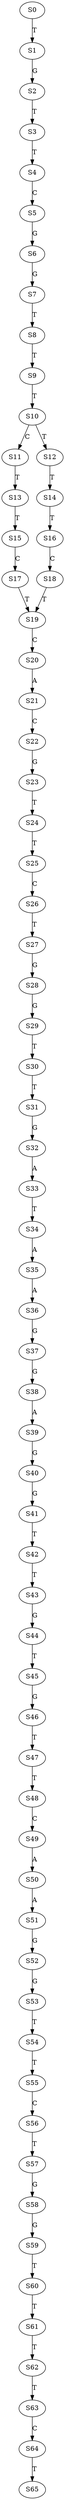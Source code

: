 strict digraph  {
	S0 -> S1 [ label = T ];
	S1 -> S2 [ label = G ];
	S2 -> S3 [ label = T ];
	S3 -> S4 [ label = T ];
	S4 -> S5 [ label = C ];
	S5 -> S6 [ label = G ];
	S6 -> S7 [ label = G ];
	S7 -> S8 [ label = T ];
	S8 -> S9 [ label = T ];
	S9 -> S10 [ label = T ];
	S10 -> S11 [ label = C ];
	S10 -> S12 [ label = T ];
	S11 -> S13 [ label = T ];
	S12 -> S14 [ label = T ];
	S13 -> S15 [ label = T ];
	S14 -> S16 [ label = T ];
	S15 -> S17 [ label = C ];
	S16 -> S18 [ label = C ];
	S17 -> S19 [ label = T ];
	S18 -> S19 [ label = T ];
	S19 -> S20 [ label = C ];
	S20 -> S21 [ label = A ];
	S21 -> S22 [ label = C ];
	S22 -> S23 [ label = G ];
	S23 -> S24 [ label = T ];
	S24 -> S25 [ label = T ];
	S25 -> S26 [ label = C ];
	S26 -> S27 [ label = T ];
	S27 -> S28 [ label = G ];
	S28 -> S29 [ label = G ];
	S29 -> S30 [ label = T ];
	S30 -> S31 [ label = T ];
	S31 -> S32 [ label = G ];
	S32 -> S33 [ label = A ];
	S33 -> S34 [ label = T ];
	S34 -> S35 [ label = A ];
	S35 -> S36 [ label = A ];
	S36 -> S37 [ label = G ];
	S37 -> S38 [ label = G ];
	S38 -> S39 [ label = A ];
	S39 -> S40 [ label = G ];
	S40 -> S41 [ label = G ];
	S41 -> S42 [ label = T ];
	S42 -> S43 [ label = T ];
	S43 -> S44 [ label = G ];
	S44 -> S45 [ label = T ];
	S45 -> S46 [ label = G ];
	S46 -> S47 [ label = T ];
	S47 -> S48 [ label = T ];
	S48 -> S49 [ label = C ];
	S49 -> S50 [ label = A ];
	S50 -> S51 [ label = A ];
	S51 -> S52 [ label = G ];
	S52 -> S53 [ label = G ];
	S53 -> S54 [ label = T ];
	S54 -> S55 [ label = T ];
	S55 -> S56 [ label = C ];
	S56 -> S57 [ label = T ];
	S57 -> S58 [ label = G ];
	S58 -> S59 [ label = G ];
	S59 -> S60 [ label = T ];
	S60 -> S61 [ label = T ];
	S61 -> S62 [ label = T ];
	S62 -> S63 [ label = T ];
	S63 -> S64 [ label = C ];
	S64 -> S65 [ label = T ];
}
